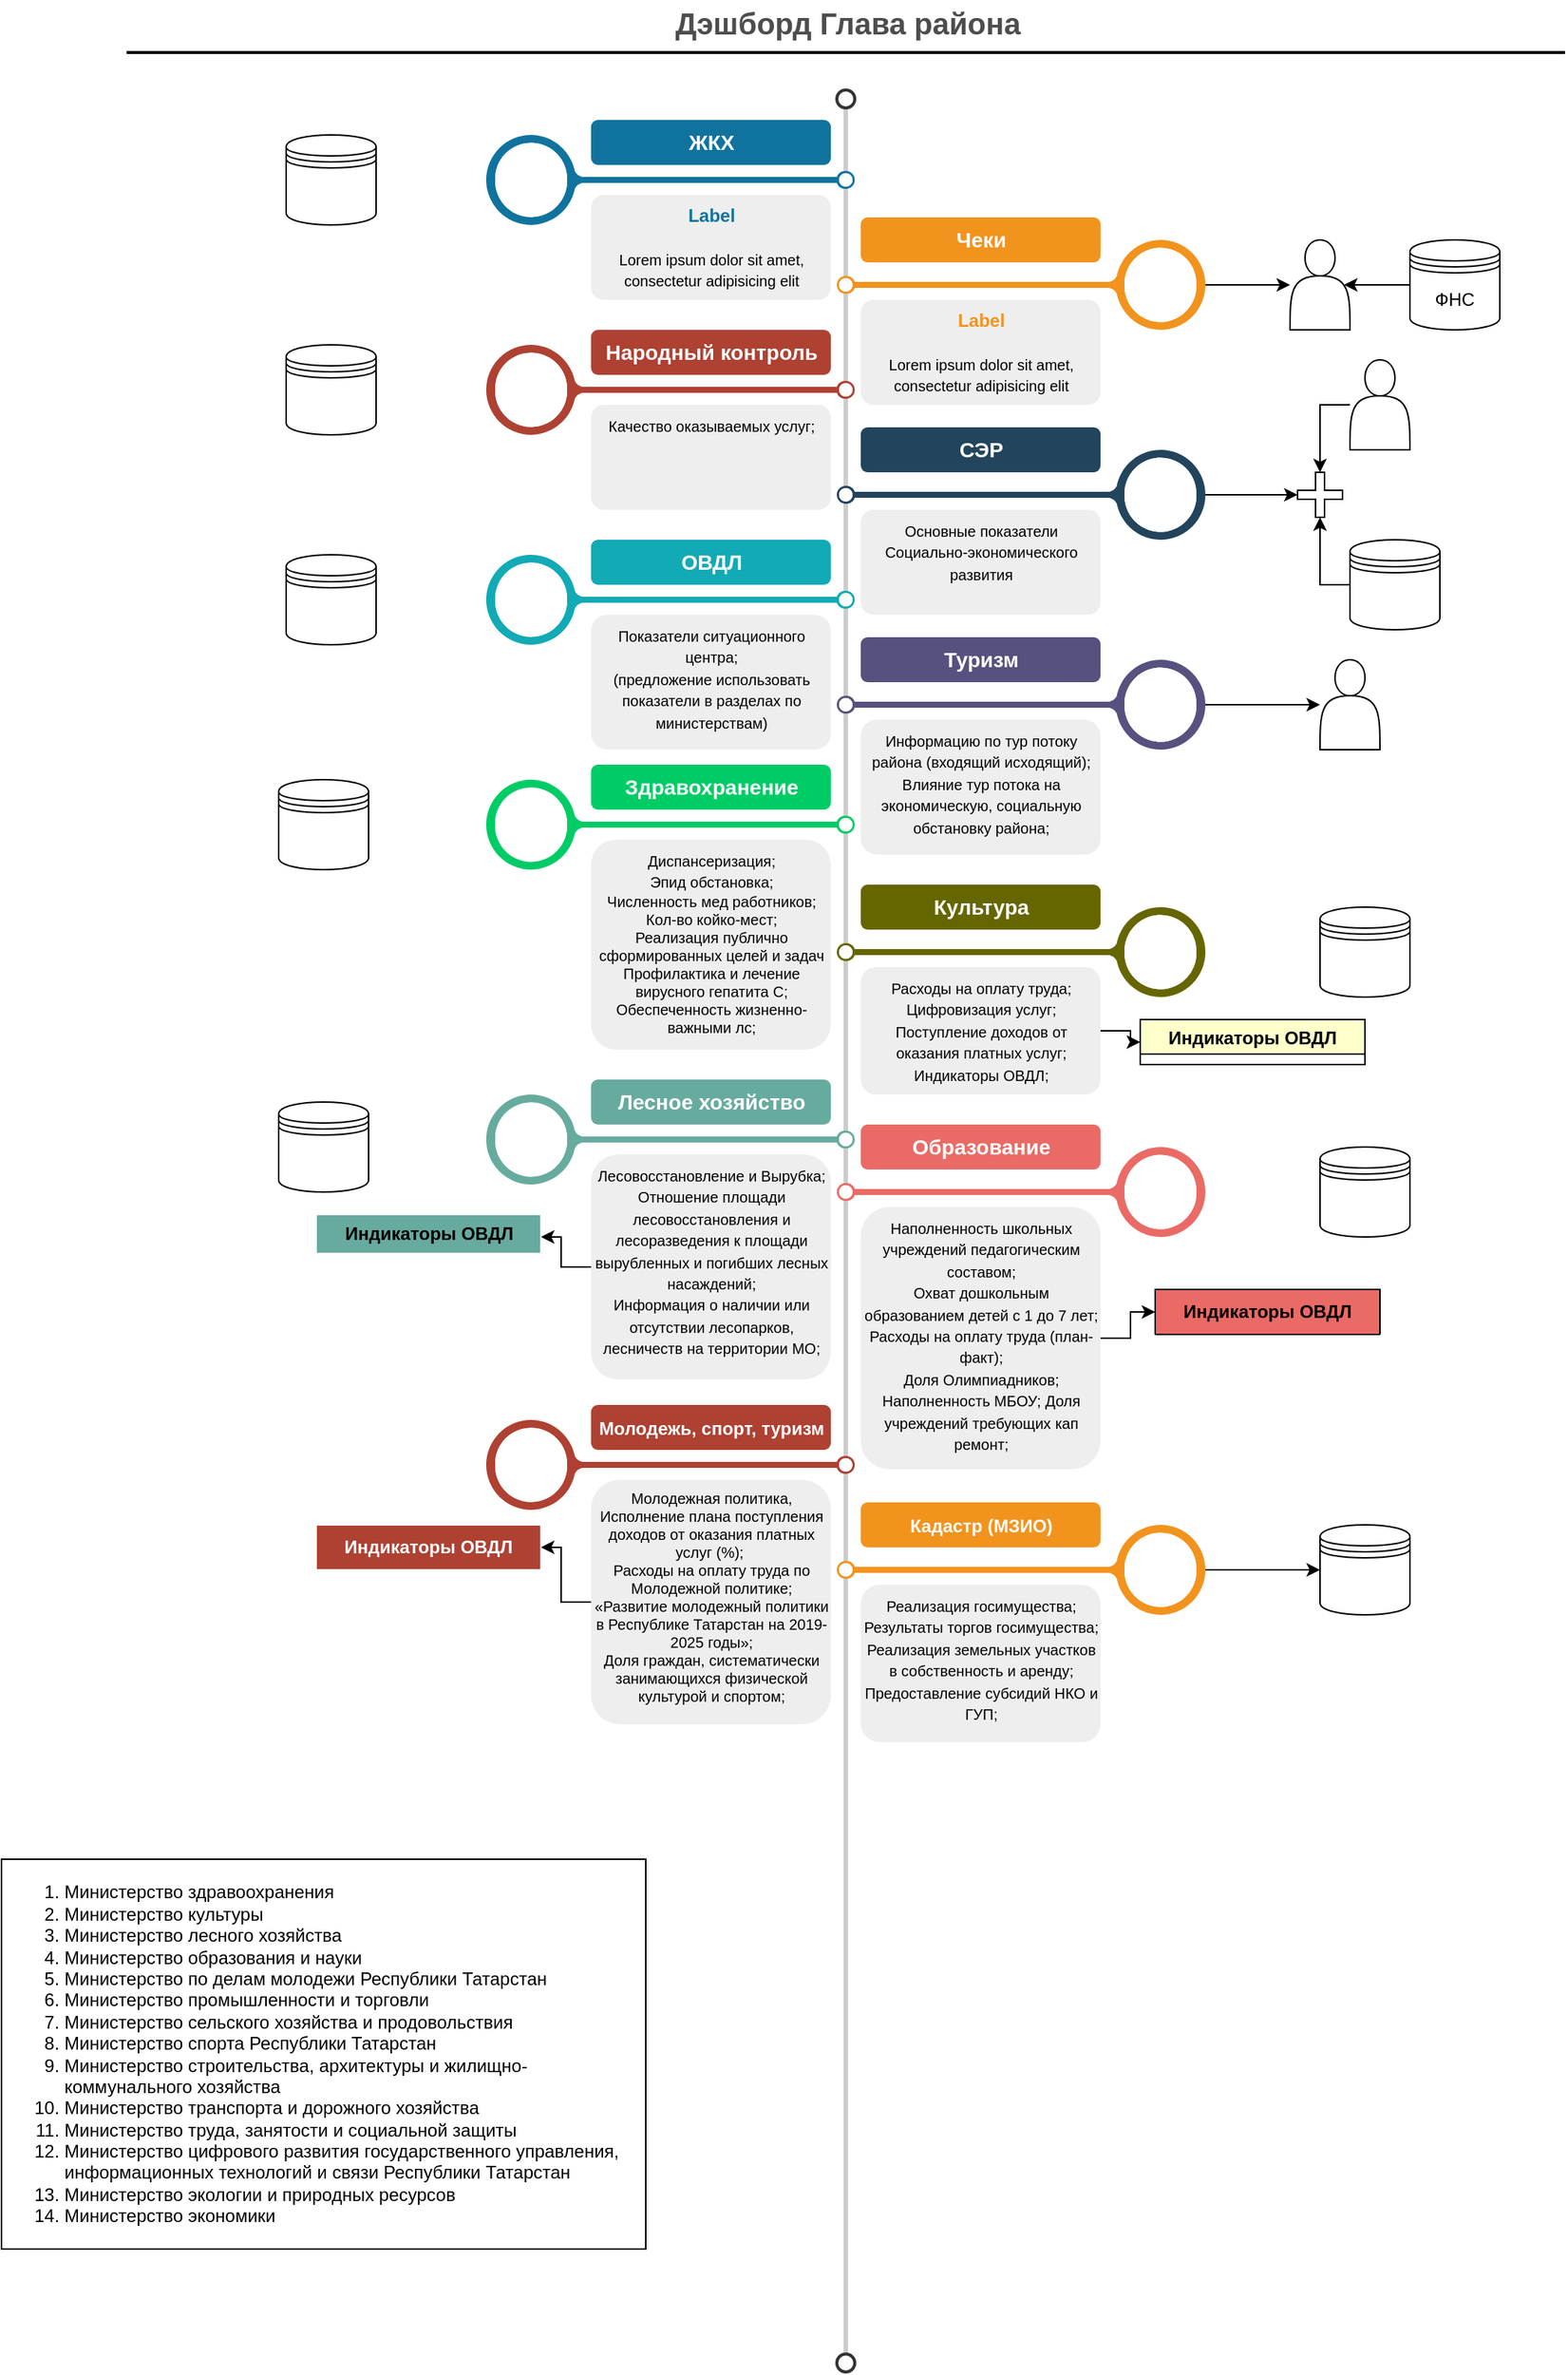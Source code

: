 <mxfile version="23.1.5" type="github">
  <diagram id="C2fSY1v2SiZeoUbDoYyL" name="Page-1">
    <mxGraphModel dx="1674" dy="780" grid="1" gridSize="10" guides="1" tooltips="1" connect="1" arrows="1" fold="1" page="1" pageScale="1" pageWidth="1169" pageHeight="827" math="0" shadow="0">
      <root>
        <mxCell id="0" />
        <mxCell id="1" parent="0" />
        <mxCell id="3ne1QswCM8ZiEu4GHsYG-31" value="Дэшборд Глава района" style="text;html=1;strokeColor=none;fillColor=none;align=center;verticalAlign=middle;whiteSpace=wrap;rounded=0;fontStyle=1;fontSize=20;fontColor=#4D4D4D;" parent="1" vertex="1">
          <mxGeometry x="189.5" y="50" width="790" height="30" as="geometry" />
        </mxCell>
        <mxCell id="3ne1QswCM8ZiEu4GHsYG-32" value="" style="line;strokeWidth=2;html=1;fontSize=20;fontColor=#4D4D4D;" parent="1" vertex="1">
          <mxGeometry x="103.5" y="80" width="960" height="10" as="geometry" />
        </mxCell>
        <mxCell id="QLNjNVSxcbgXZy6OQrdi-61" value="" style="endArrow=none;html=1;strokeWidth=3;strokeColor=#CCCCCC;labelBackgroundColor=none;fontSize=16;rounded=0;" parent="1" source="QLNjNVSxcbgXZy6OQrdi-62" target="QLNjNVSxcbgXZy6OQrdi-63" edge="1">
          <mxGeometry relative="1" as="geometry" />
        </mxCell>
        <mxCell id="QLNjNVSxcbgXZy6OQrdi-62" value="" style="ellipse;whiteSpace=wrap;html=1;aspect=fixed;shadow=0;fillColor=none;strokeColor=#333333;fontSize=16;align=center;strokeWidth=2;" parent="1" vertex="1">
          <mxGeometry x="577.5" y="110" width="12" height="12" as="geometry" />
        </mxCell>
        <mxCell id="QLNjNVSxcbgXZy6OQrdi-63" value="" style="ellipse;whiteSpace=wrap;html=1;aspect=fixed;shadow=0;fillColor=none;strokeColor=#333333;fontSize=16;align=center;strokeWidth=2;" parent="1" vertex="1">
          <mxGeometry x="577.5" y="1620" width="12" height="12" as="geometry" />
        </mxCell>
        <mxCell id="QLNjNVSxcbgXZy6OQrdi-64" value="" style="verticalLabelPosition=middle;verticalAlign=middle;html=1;shape=mxgraph.infographic.circularCallout2;dy=15;strokeColor=#10739E;labelPosition=center;align=center;fontColor=#10739E;fontStyle=1;fontSize=24;shadow=0;direction=north;" parent="1" vertex="1">
          <mxGeometry x="343.5" y="140" width="246" height="60" as="geometry" />
        </mxCell>
        <mxCell id="7rP-CeqJjFyxMtN8SH18-14" value="" style="edgeStyle=orthogonalEdgeStyle;rounded=0;orthogonalLoop=1;jettySize=auto;html=1;" parent="1" source="QLNjNVSxcbgXZy6OQrdi-65" target="7rP-CeqJjFyxMtN8SH18-13" edge="1">
          <mxGeometry relative="1" as="geometry" />
        </mxCell>
        <mxCell id="QLNjNVSxcbgXZy6OQrdi-65" value="" style="verticalLabelPosition=middle;verticalAlign=middle;html=1;shape=mxgraph.infographic.circularCallout2;dy=15;strokeColor=#F2931E;labelPosition=center;align=center;fontColor=#F2931E;fontStyle=1;fontSize=24;shadow=0;direction=north;flipH=1;" parent="1" vertex="1">
          <mxGeometry x="577.5" y="210" width="246" height="60" as="geometry" />
        </mxCell>
        <mxCell id="QLNjNVSxcbgXZy6OQrdi-66" value="" style="verticalLabelPosition=middle;verticalAlign=middle;html=1;shape=mxgraph.infographic.circularCallout2;dy=15;strokeColor=#AE4132;labelPosition=center;align=center;fontColor=#10739E;fontStyle=1;fontSize=24;shadow=0;direction=north;" parent="1" vertex="1">
          <mxGeometry x="343.5" y="280" width="246" height="60" as="geometry" />
        </mxCell>
        <mxCell id="7rP-CeqJjFyxMtN8SH18-23" value="" style="edgeStyle=orthogonalEdgeStyle;rounded=0;orthogonalLoop=1;jettySize=auto;html=1;" parent="1" source="QLNjNVSxcbgXZy6OQrdi-67" target="7rP-CeqJjFyxMtN8SH18-20" edge="1">
          <mxGeometry relative="1" as="geometry" />
        </mxCell>
        <mxCell id="QLNjNVSxcbgXZy6OQrdi-67" value="" style="verticalLabelPosition=middle;verticalAlign=middle;html=1;shape=mxgraph.infographic.circularCallout2;dy=15;strokeColor=#23445D;labelPosition=center;align=center;fontColor=#10739E;fontStyle=1;fontSize=24;shadow=0;direction=north;flipH=1;" parent="1" vertex="1">
          <mxGeometry x="577.5" y="350" width="246" height="60" as="geometry" />
        </mxCell>
        <mxCell id="QLNjNVSxcbgXZy6OQrdi-68" value="" style="verticalLabelPosition=middle;verticalAlign=middle;html=1;shape=mxgraph.infographic.circularCallout2;dy=15;strokeColor=#12AAB5;labelPosition=center;align=center;fontColor=#10739E;fontStyle=1;fontSize=24;shadow=0;direction=north;" parent="1" vertex="1">
          <mxGeometry x="343.5" y="420" width="246" height="60" as="geometry" />
        </mxCell>
        <mxCell id="7rP-CeqJjFyxMtN8SH18-6" value="" style="edgeStyle=orthogonalEdgeStyle;rounded=0;orthogonalLoop=1;jettySize=auto;html=1;" parent="1" source="QLNjNVSxcbgXZy6OQrdi-69" target="7rP-CeqJjFyxMtN8SH18-5" edge="1">
          <mxGeometry relative="1" as="geometry" />
        </mxCell>
        <mxCell id="QLNjNVSxcbgXZy6OQrdi-69" value="" style="verticalLabelPosition=middle;verticalAlign=middle;html=1;shape=mxgraph.infographic.circularCallout2;dy=15;strokeColor=#56517E;labelPosition=center;align=center;fontColor=#10739E;fontStyle=1;fontSize=24;shadow=0;direction=north;flipH=1;" parent="1" vertex="1">
          <mxGeometry x="577.5" y="490" width="246" height="60" as="geometry" />
        </mxCell>
        <mxCell id="QLNjNVSxcbgXZy6OQrdi-70" value="ЖКХ" style="fillColor=#10739E;strokecolor=none;rounded=1;fontColor=#FFFFFF;strokeColor=none;fontStyle=1;fontSize=14;whiteSpace=wrap;html=1;" parent="1" vertex="1">
          <mxGeometry x="413.5" y="130" width="160" height="30" as="geometry" />
        </mxCell>
        <mxCell id="QLNjNVSxcbgXZy6OQrdi-71" value="Чеки" style="fillColor=#F2931E;strokecolor=none;rounded=1;fontColor=#FFFFFF;strokeColor=none;fontStyle=1;fontSize=14;whiteSpace=wrap;html=1;" parent="1" vertex="1">
          <mxGeometry x="593.5" y="195" width="160" height="30" as="geometry" />
        </mxCell>
        <mxCell id="QLNjNVSxcbgXZy6OQrdi-72" value="Народный контроль" style="fillColor=#AE4132;strokecolor=none;rounded=1;fontColor=#FFFFFF;strokeColor=none;fontStyle=1;fontSize=14;whiteSpace=wrap;html=1;" parent="1" vertex="1">
          <mxGeometry x="413.5" y="270" width="160" height="30" as="geometry" />
        </mxCell>
        <mxCell id="QLNjNVSxcbgXZy6OQrdi-73" value="СЭР" style="fillColor=#23445D;strokecolor=none;rounded=1;fontColor=#FFFFFF;strokeColor=none;fontStyle=1;fontSize=14;whiteSpace=wrap;html=1;" parent="1" vertex="1">
          <mxGeometry x="593.5" y="335" width="160" height="30" as="geometry" />
        </mxCell>
        <mxCell id="QLNjNVSxcbgXZy6OQrdi-74" value="ОВДЛ" style="fillColor=#12AAB5;strokecolor=none;rounded=1;fontColor=#FFFFFF;strokeColor=none;fontStyle=1;fontSize=14;whiteSpace=wrap;html=1;" parent="1" vertex="1">
          <mxGeometry x="413.5" y="410" width="160" height="30" as="geometry" />
        </mxCell>
        <mxCell id="QLNjNVSxcbgXZy6OQrdi-75" value="Туризм" style="fillColor=#56517E;strokecolor=none;rounded=1;fontColor=#FFFFFF;strokeColor=none;fontStyle=1;fontSize=14;whiteSpace=wrap;html=1;" parent="1" vertex="1">
          <mxGeometry x="593.5" y="475" width="160" height="30" as="geometry" />
        </mxCell>
        <mxCell id="QLNjNVSxcbgXZy6OQrdi-76" value="&lt;font style=&quot;font-size: 10px&quot;&gt;&lt;font style=&quot;font-size: 12px&quot; color=&quot;#10739E&quot;&gt;&lt;b&gt;Label&lt;/b&gt;&lt;/font&gt;&lt;br&gt;&lt;br&gt;&lt;font size=&quot;1&quot;&gt;Lorem ipsum dolor sit amet, consectetur adipisicing elit&lt;/font&gt;&lt;/font&gt;" style="rounded=1;strokeColor=none;fillColor=#EEEEEE;align=center;arcSize=12;verticalAlign=top;whiteSpace=wrap;html=1;fontSize=12;" parent="1" vertex="1">
          <mxGeometry x="413.5" y="180" width="160" height="70" as="geometry" />
        </mxCell>
        <mxCell id="QLNjNVSxcbgXZy6OQrdi-77" value="&lt;font style=&quot;font-size: 10px&quot;&gt;&lt;font style=&quot;font-size: 12px&quot; color=&quot;#F2931E&quot;&gt;&lt;b&gt;Label&lt;/b&gt;&lt;/font&gt;&lt;br&gt;&lt;br&gt;&lt;font size=&quot;1&quot;&gt;Lorem ipsum dolor sit amet, consectetur adipisicing elit&lt;/font&gt;&lt;/font&gt;" style="rounded=1;strokeColor=none;fillColor=#EEEEEE;align=center;arcSize=12;verticalAlign=top;whiteSpace=wrap;html=1;fontSize=12;" parent="1" vertex="1">
          <mxGeometry x="593.5" y="250" width="160" height="70" as="geometry" />
        </mxCell>
        <mxCell id="QLNjNVSxcbgXZy6OQrdi-78" value="&lt;font style=&quot;font-size: 10px&quot;&gt;&lt;font size=&quot;1&quot;&gt;Качество оказываемых услуг;&lt;br&gt;&lt;/font&gt;&lt;/font&gt;" style="rounded=1;strokeColor=none;fillColor=#EEEEEE;align=center;arcSize=12;verticalAlign=top;whiteSpace=wrap;html=1;fontSize=12;" parent="1" vertex="1">
          <mxGeometry x="413.5" y="320" width="160" height="70" as="geometry" />
        </mxCell>
        <mxCell id="QLNjNVSxcbgXZy6OQrdi-79" value="&lt;font style=&quot;font-size: 10px&quot;&gt;Основные показатели Социально-экономического развития&lt;br&gt;&lt;/font&gt;" style="rounded=1;strokeColor=none;fillColor=#EEEEEE;align=center;arcSize=12;verticalAlign=top;whiteSpace=wrap;html=1;fontSize=12;" parent="1" vertex="1">
          <mxGeometry x="593.5" y="390" width="160" height="70" as="geometry" />
        </mxCell>
        <mxCell id="QLNjNVSxcbgXZy6OQrdi-80" value="&lt;span style=&quot;font-size: 10px;&quot;&gt;Показатели ситуационного центра;&lt;br&gt;(предложение использовать показатели в разделах по министерствам)&lt;br&gt;&lt;/span&gt;" style="rounded=1;strokeColor=none;fillColor=#EEEEEE;align=center;arcSize=12;verticalAlign=top;whiteSpace=wrap;html=1;fontSize=12;" parent="1" vertex="1">
          <mxGeometry x="413.5" y="460" width="160" height="90" as="geometry" />
        </mxCell>
        <mxCell id="QLNjNVSxcbgXZy6OQrdi-81" value="&lt;font style=&quot;&quot;&gt;&lt;font style=&quot;font-size: 10px;&quot; size=&quot;1&quot;&gt;Информацию по тур потоку района (входящий исходящий);&lt;br&gt;Влияние тур потока на экономическую, социальную обстановку района;&lt;br&gt;&lt;/font&gt;&lt;/font&gt;" style="rounded=1;strokeColor=none;fillColor=#EEEEEE;align=center;arcSize=12;verticalAlign=top;whiteSpace=wrap;html=1;fontSize=12;" parent="1" vertex="1">
          <mxGeometry x="593.5" y="530" width="160" height="90" as="geometry" />
        </mxCell>
        <mxCell id="QLNjNVSxcbgXZy6OQrdi-106" value="" style="verticalLabelPosition=middle;verticalAlign=middle;html=1;shape=mxgraph.infographic.circularCallout2;dy=15;strokeColor=#00CC66;labelPosition=center;align=center;fontColor=#10739E;fontStyle=1;fontSize=24;shadow=0;direction=north;" parent="1" vertex="1">
          <mxGeometry x="343.5" y="570" width="246" height="60" as="geometry" />
        </mxCell>
        <mxCell id="QLNjNVSxcbgXZy6OQrdi-107" value="Здравохранение" style="fillColor=#00CC66;strokecolor=none;rounded=1;fontColor=#FFFFFF;strokeColor=none;fontStyle=1;fontSize=14;whiteSpace=wrap;html=1;" parent="1" vertex="1">
          <mxGeometry x="413.5" y="560" width="160" height="30" as="geometry" />
        </mxCell>
        <mxCell id="QLNjNVSxcbgXZy6OQrdi-108" value="&lt;font style=&quot;font-size: 10px;&quot;&gt;Диспансеризация;&lt;br style=&quot;border-color: var(--border-color);&quot;&gt;&lt;span style=&quot;&quot;&gt;Эпид обстановка;&lt;/span&gt;&lt;br style=&quot;border-color: var(--border-color);&quot;&gt;&lt;div style=&quot;&quot;&gt;&lt;span style=&quot;background-color: initial;&quot;&gt;Численность мед работников;&lt;/span&gt;&lt;/div&gt;&lt;div style=&quot;&quot;&gt;Кол-во койко-мест;&lt;/div&gt;&lt;div style=&quot;&quot;&gt;Реализация публично сформированных целей и задач&lt;span style=&quot;background-color: initial;&quot;&gt;&lt;br&gt;&lt;/span&gt;&lt;/div&gt;&lt;div style=&quot;&quot;&gt;Профилактика и лечение вирусного гепатита С;&lt;/div&gt;&lt;div style=&quot;&quot;&gt;Обеспеченность жизненно-важными лс;&lt;/div&gt;&lt;/font&gt;" style="rounded=1;strokeColor=none;fillColor=#EEEEEE;align=center;arcSize=12;verticalAlign=top;whiteSpace=wrap;html=1;fontSize=12;" parent="1" vertex="1">
          <mxGeometry x="413.5" y="610" width="160" height="140" as="geometry" />
        </mxCell>
        <mxCell id="7rP-CeqJjFyxMtN8SH18-7" value="" style="edgeStyle=orthogonalEdgeStyle;rounded=0;orthogonalLoop=1;jettySize=auto;html=1;" parent="1" source="QLNjNVSxcbgXZy6OQrdi-109" target="7rP-CeqJjFyxMtN8SH18-4" edge="1">
          <mxGeometry relative="1" as="geometry" />
        </mxCell>
        <mxCell id="QLNjNVSxcbgXZy6OQrdi-109" value="" style="verticalLabelPosition=middle;verticalAlign=middle;html=1;shape=mxgraph.infographic.circularCallout2;dy=15;strokeColor=#F2931E;labelPosition=center;align=center;fontColor=#F2931E;fontStyle=1;fontSize=24;shadow=0;direction=north;flipH=1;" parent="1" vertex="1">
          <mxGeometry x="577.5" y="1067" width="246" height="60" as="geometry" />
        </mxCell>
        <mxCell id="QLNjNVSxcbgXZy6OQrdi-110" value="&lt;font style=&quot;font-size: 12px;&quot;&gt;Кадастр (МЗИО)&lt;/font&gt;" style="fillColor=#F2931E;strokecolor=none;rounded=1;fontColor=#FFFFFF;strokeColor=none;fontStyle=1;fontSize=14;whiteSpace=wrap;html=1;" parent="1" vertex="1">
          <mxGeometry x="593.5" y="1052" width="160" height="30" as="geometry" />
        </mxCell>
        <mxCell id="QLNjNVSxcbgXZy6OQrdi-111" value="&lt;span style=&quot;border-color: var(--border-color); font-size: 10px;&quot;&gt;Реализация госимущества;&lt;br&gt;Результаты торгов госимущества;&lt;br&gt;Реализация земельных участков в собственность и аренду;&lt;br&gt;Предоставление субсидий НКО и ГУП;&lt;br&gt;&lt;/span&gt;" style="rounded=1;strokeColor=none;fillColor=#EEEEEE;align=center;arcSize=12;verticalAlign=top;whiteSpace=wrap;html=1;fontSize=12;" parent="1" vertex="1">
          <mxGeometry x="593.5" y="1107" width="160" height="105" as="geometry" />
        </mxCell>
        <mxCell id="7rP-CeqJjFyxMtN8SH18-4" value="" style="shape=datastore;whiteSpace=wrap;html=1;" parent="1" vertex="1">
          <mxGeometry x="900" y="1067" width="60" height="60" as="geometry" />
        </mxCell>
        <mxCell id="7rP-CeqJjFyxMtN8SH18-5" value="" style="shape=actor;whiteSpace=wrap;html=1;" parent="1" vertex="1">
          <mxGeometry x="900" y="490" width="40" height="60" as="geometry" />
        </mxCell>
        <mxCell id="7rP-CeqJjFyxMtN8SH18-8" value="" style="shape=datastore;whiteSpace=wrap;html=1;" parent="1" vertex="1">
          <mxGeometry x="205" y="570" width="60" height="60" as="geometry" />
        </mxCell>
        <mxCell id="7rP-CeqJjFyxMtN8SH18-9" value="" style="shape=datastore;whiteSpace=wrap;html=1;" parent="1" vertex="1">
          <mxGeometry x="210" y="420" width="60" height="60" as="geometry" />
        </mxCell>
        <mxCell id="7rP-CeqJjFyxMtN8SH18-10" value="" style="shape=datastore;whiteSpace=wrap;html=1;" parent="1" vertex="1">
          <mxGeometry x="210" y="280" width="60" height="60" as="geometry" />
        </mxCell>
        <mxCell id="7rP-CeqJjFyxMtN8SH18-11" value="" style="shape=datastore;whiteSpace=wrap;html=1;" parent="1" vertex="1">
          <mxGeometry x="210" y="140" width="60" height="60" as="geometry" />
        </mxCell>
        <mxCell id="7rP-CeqJjFyxMtN8SH18-12" value="ФНС" style="shape=datastore;whiteSpace=wrap;html=1;" parent="1" vertex="1">
          <mxGeometry x="960" y="210" width="60" height="60" as="geometry" />
        </mxCell>
        <mxCell id="7rP-CeqJjFyxMtN8SH18-13" value="" style="shape=actor;whiteSpace=wrap;html=1;" parent="1" vertex="1">
          <mxGeometry x="880" y="210" width="40" height="60" as="geometry" />
        </mxCell>
        <mxCell id="7rP-CeqJjFyxMtN8SH18-22" value="" style="edgeStyle=orthogonalEdgeStyle;rounded=0;orthogonalLoop=1;jettySize=auto;html=1;" parent="1" source="7rP-CeqJjFyxMtN8SH18-16" target="7rP-CeqJjFyxMtN8SH18-20" edge="1">
          <mxGeometry relative="1" as="geometry" />
        </mxCell>
        <mxCell id="7rP-CeqJjFyxMtN8SH18-16" value="" style="shape=datastore;whiteSpace=wrap;html=1;" parent="1" vertex="1">
          <mxGeometry x="920" y="410" width="60" height="60" as="geometry" />
        </mxCell>
        <mxCell id="7rP-CeqJjFyxMtN8SH18-21" value="" style="edgeStyle=orthogonalEdgeStyle;rounded=0;orthogonalLoop=1;jettySize=auto;html=1;" parent="1" source="7rP-CeqJjFyxMtN8SH18-17" target="7rP-CeqJjFyxMtN8SH18-20" edge="1">
          <mxGeometry relative="1" as="geometry" />
        </mxCell>
        <mxCell id="7rP-CeqJjFyxMtN8SH18-17" value="" style="shape=actor;whiteSpace=wrap;html=1;" parent="1" vertex="1">
          <mxGeometry x="920" y="290" width="40" height="60" as="geometry" />
        </mxCell>
        <mxCell id="7rP-CeqJjFyxMtN8SH18-20" value="" style="shape=cross;whiteSpace=wrap;html=1;" parent="1" vertex="1">
          <mxGeometry x="885" y="365" width="30" height="30" as="geometry" />
        </mxCell>
        <UserObject label="&lt;div&gt;&lt;ol&gt;&lt;li&gt;Министерство здравоохранения&lt;/li&gt;&lt;li&gt;Министерство культуры&lt;/li&gt;&lt;li&gt;Министерство лесного хозяйства&lt;/li&gt;&lt;li&gt;Министерство образования и науки&lt;/li&gt;&lt;li&gt;Министерство по делам молодежи Республики Татарстан&lt;/li&gt;&lt;li&gt;Министерство промышленности и торговли&lt;/li&gt;&lt;li&gt;Министерство сельского хозяйства и продовольствия&lt;/li&gt;&lt;li&gt;Министерство спорта Республики Татарстан&lt;/li&gt;&lt;li&gt;Министерство строительства, архитектуры и жилищно-коммунального хозяйства&lt;/li&gt;&lt;li&gt;Министерство транспорта и дорожного хозяйства&lt;/li&gt;&lt;li&gt;Министерство труда, занятости и социальной защиты&lt;/li&gt;&lt;li&gt;Министерство цифрового развития государственного управления, информационных технологий и связи Республики Татарстан&lt;/li&gt;&lt;li&gt;Министерство экологии и природных ресурсов&lt;/li&gt;&lt;li&gt;Министерство экономики&lt;/li&gt;&lt;/ol&gt;&lt;/div&gt;" treeRoot="1" id="7rP-CeqJjFyxMtN8SH18-30">
          <mxCell style="whiteSpace=wrap;html=1;align=left;treeFolding=1;treeMoving=1;newEdgeStyle={&quot;edgeStyle&quot;:&quot;elbowEdgeStyle&quot;,&quot;startArrow&quot;:&quot;none&quot;,&quot;endArrow&quot;:&quot;none&quot;};" parent="1" vertex="1">
            <mxGeometry x="20" y="1290" width="430" height="260" as="geometry" />
          </mxCell>
        </UserObject>
        <mxCell id="7rP-CeqJjFyxMtN8SH18-37" value="" style="verticalLabelPosition=middle;verticalAlign=middle;html=1;shape=mxgraph.infographic.circularCallout2;dy=15;strokeColor=#666600;labelPosition=center;align=center;fontColor=#10739E;fontStyle=1;fontSize=24;shadow=0;direction=north;flipH=1;" parent="1" vertex="1">
          <mxGeometry x="577.5" y="655" width="246" height="60" as="geometry" />
        </mxCell>
        <mxCell id="7rP-CeqJjFyxMtN8SH18-38" value="Культура" style="fillColor=#666600;strokecolor=none;rounded=1;fontColor=#FFFFFF;strokeColor=none;fontStyle=1;fontSize=14;whiteSpace=wrap;html=1;" parent="1" vertex="1">
          <mxGeometry x="593.5" y="640" width="160" height="30" as="geometry" />
        </mxCell>
        <mxCell id="7rP-CeqJjFyxMtN8SH18-45" style="edgeStyle=orthogonalEdgeStyle;rounded=0;orthogonalLoop=1;jettySize=auto;html=1;" parent="1" source="7rP-CeqJjFyxMtN8SH18-39" target="7rP-CeqJjFyxMtN8SH18-41" edge="1">
          <mxGeometry relative="1" as="geometry" />
        </mxCell>
        <mxCell id="7rP-CeqJjFyxMtN8SH18-39" value="&lt;font style=&quot;font-size: 10px&quot;&gt;Расходы на оплату труда;&lt;br&gt;Цифровизация услуг;&lt;br&gt;Поступление доходов от оказания платных услуг;&lt;br&gt;Индикаторы ОВДЛ;&lt;br&gt;&lt;/font&gt;" style="rounded=1;strokeColor=none;fillColor=#EEEEEE;align=center;arcSize=12;verticalAlign=top;whiteSpace=wrap;html=1;fontSize=12;" parent="1" vertex="1">
          <mxGeometry x="593.5" y="695" width="160" height="85" as="geometry" />
        </mxCell>
        <mxCell id="7rP-CeqJjFyxMtN8SH18-53" value="" style="verticalLabelPosition=middle;verticalAlign=middle;html=1;shape=mxgraph.infographic.circularCallout2;dy=15;strokeColor=#67AB9F;labelPosition=center;align=center;fontColor=#10739E;fontStyle=1;fontSize=24;shadow=0;direction=north;" parent="1" vertex="1">
          <mxGeometry x="343.5" y="780" width="246" height="60" as="geometry" />
        </mxCell>
        <mxCell id="7rP-CeqJjFyxMtN8SH18-54" value="Лесное хозяйство" style="fillColor=#67AB9F;strokecolor=none;rounded=1;fontColor=#FFFFFF;strokeColor=none;fontStyle=1;fontSize=14;whiteSpace=wrap;html=1;" parent="1" vertex="1">
          <mxGeometry x="413.5" y="770" width="160" height="30" as="geometry" />
        </mxCell>
        <mxCell id="7rP-CeqJjFyxMtN8SH18-56" style="edgeStyle=orthogonalEdgeStyle;rounded=0;orthogonalLoop=1;jettySize=auto;html=1;" parent="1" source="7rP-CeqJjFyxMtN8SH18-55" target="7rP-CeqJjFyxMtN8SH18-49" edge="1">
          <mxGeometry relative="1" as="geometry" />
        </mxCell>
        <mxCell id="7rP-CeqJjFyxMtN8SH18-55" value="&lt;font style=&quot;&quot;&gt;&lt;font style=&quot;&quot; size=&quot;1&quot;&gt;Лесовосстановление и Вырубка;&lt;br&gt;Отношение площади лесовосстановления и лесоразведения к площади вырубленных и погибших лесных насаждений;&lt;br&gt;Информация о наличии или отсутствии лесопарков, лесничеств на территории МО;&lt;br&gt;&lt;/font&gt;&lt;/font&gt;" style="rounded=1;strokeColor=none;fillColor=#EEEEEE;align=center;arcSize=12;verticalAlign=top;whiteSpace=wrap;html=1;fontSize=12;" parent="1" vertex="1">
          <mxGeometry x="413.5" y="820" width="160" height="150" as="geometry" />
        </mxCell>
        <mxCell id="sbukM5SMqKLT1o0fI3T_-1" value="" style="verticalLabelPosition=middle;verticalAlign=middle;html=1;shape=mxgraph.infographic.circularCallout2;dy=15;strokeColor=#EA6B66;labelPosition=center;align=center;fontColor=#10739E;fontStyle=1;fontSize=24;shadow=0;direction=north;flipH=1;" vertex="1" parent="1">
          <mxGeometry x="577.5" y="815" width="246" height="60" as="geometry" />
        </mxCell>
        <mxCell id="sbukM5SMqKLT1o0fI3T_-2" value="Образование" style="fillColor=#EA6B66;strokecolor=none;rounded=1;fontColor=#FFFFFF;strokeColor=none;fontStyle=1;fontSize=14;whiteSpace=wrap;html=1;" vertex="1" parent="1">
          <mxGeometry x="593.5" y="800" width="160" height="30" as="geometry" />
        </mxCell>
        <mxCell id="sbukM5SMqKLT1o0fI3T_-8" style="edgeStyle=orthogonalEdgeStyle;rounded=0;orthogonalLoop=1;jettySize=auto;html=1;exitX=1;exitY=0.5;exitDx=0;exitDy=0;" edge="1" parent="1" source="sbukM5SMqKLT1o0fI3T_-3" target="sbukM5SMqKLT1o0fI3T_-4">
          <mxGeometry relative="1" as="geometry" />
        </mxCell>
        <mxCell id="sbukM5SMqKLT1o0fI3T_-3" value="&lt;font style=&quot;&quot;&gt;&lt;span style=&quot;font-size: 10px;&quot;&gt;Наполненность школьных учреждений педагогическим составом; &lt;br&gt;Охват дошкольным образованием детей с 1 до 7 лет; Расходы на оплату труда (план-факт); &lt;br&gt;Доля Олимпиадников;&lt;br&gt;Наполненность МБОУ; Доля учреждений требующих кап ремонт;&lt;/span&gt;&lt;br&gt;&lt;/font&gt;" style="rounded=1;strokeColor=none;fillColor=#EEEEEE;align=center;arcSize=12;verticalAlign=top;whiteSpace=wrap;html=1;fontSize=12;" vertex="1" parent="1">
          <mxGeometry x="593.5" y="855" width="160" height="175" as="geometry" />
        </mxCell>
        <mxCell id="sbukM5SMqKLT1o0fI3T_-4" value="&lt;b&gt;Индикаторы ОВДЛ&lt;/b&gt;" style="swimlane;fontStyle=0;childLayout=stackLayout;horizontal=1;startSize=30;horizontalStack=0;resizeParent=1;resizeParentMax=0;resizeLast=0;collapsible=1;marginBottom=0;whiteSpace=wrap;html=1;fillColor=#EA6B66;" vertex="1" collapsed="1" parent="1">
          <mxGeometry x="790" y="910" width="150" height="30" as="geometry">
            <mxRectangle x="775" y="910" width="430" height="1120" as="alternateBounds" />
          </mxGeometry>
        </mxCell>
        <mxCell id="sbukM5SMqKLT1o0fI3T_-5" value="&lt;div&gt;&lt;ol&gt;&lt;li&gt;Доля граждан, прошедших обучение по дополнительным профессиональным программам и программам профессионального обучения (по отрасли &quot;Образование&quot;) в общей численности рабочей силы&lt;/li&gt;&lt;li&gt;Доля детей в возрасте от 5 до 18 лет, охваченных дополнительным образованием&lt;/li&gt;&lt;li&gt;Доля детей в возрасте от 5 до 18 лет, охваченных услугами дополнительного образования&lt;/li&gt;&lt;li&gt;Доля детей и молодежи в возрасте от 7 до 35 лет, у которых выявлены выдающиеся способности и таланты&lt;/li&gt;&lt;li&gt;Доля заданий в электронной форме для учащихся, проверяемых с использованием технологий автоматизированной проверки&lt;/li&gt;&lt;li&gt;Доля населения в возрасте 15–21 год, охваченного образованием&lt;/li&gt;&lt;li&gt;Доля образовательных организаций, использующих сервисы федеральной информационно-сервисной платформы цифровой образовательной среды при реализации программ основного общего образования&lt;/li&gt;&lt;li&gt;Доля обучающихся, для которых созданы равные условия получения качественного образования вне зависимости от места их нахождения посредством предоставления доступа к федеральной информационно-сервисной платформе цифровой образовательной среды&lt;/li&gt;&lt;li&gt;Доля обучающихся по образовательным программам основного и среднего общего образования, охваченных мероприятиями, направленными на раннюю профессиональную ориентацию, в том числе в рамках программы &quot;Билет в будущее&quot;&lt;/li&gt;&lt;li&gt;Доля общеобразовательных организаций, оснащённых в целях внедрения цифровой образовательной среды&lt;/li&gt;&lt;li&gt;Доля педагогических работников, использующих сервисы федеральной информационно-сервисной платформы цифровой образовательной среды&lt;/li&gt;&lt;li&gt;Доля педагогических работников общеобразовательных организаций, прошедших повышение квалификации, в том числе в центрах непрерывного повышения профессионального мастерства&lt;/li&gt;&lt;li&gt;Доля педагогических работников, получивших возможность использования верифицированного цифрового образовательного контента и цифровых образовательных сервисов&lt;/li&gt;&lt;li&gt;Доля рабочей силы, имеющей профессиональное образование, в возрасте 22 лет и старше&lt;/li&gt;&lt;li&gt;Доля учащихся, имеющих возможность бесплатного доступа к верифицированному цифровому образовательному контенту и сервисам для самостоятельной подготовки&lt;/li&gt;&lt;li&gt;Доля учащихся, которым предложены рекомендации по повышению качества обучения и формированию индивидуальных траекторий с использованием данных цифрового портфолио учащегося&lt;/li&gt;&lt;li&gt;Доля учащихся, по которым осуществляется ведение цифрового профиля&lt;/li&gt;&lt;li&gt;Доступность дошкольного образования для детей в возрасте от 1,5 до 3 лет&lt;/li&gt;&lt;li&gt;Доступность дошкольного образования для детей в возрастной группе от 2 месяцев до 8 лет&lt;/li&gt;&lt;li&gt;Количество дополнительно созданных мест с целью обеспечения дошкольным образованием детей в возрасте от 1,5 до 3 лет в текущем календарном году&lt;/li&gt;&lt;li&gt;Количество работников сферы образования, прошедших повышение квалификации и переподготовку по вопросам воспитательной работы на базе образовательных организаций высшего образования за счет средств консолидированного бюджета субъекта&lt;/li&gt;&lt;li&gt;Количество сформированных центров казачьей культуры и/или кадетского образования&lt;/li&gt;&lt;li&gt;Охват детей деятельностью региональных центров выявления, поддержки и развития способностей и талантов у детей и молодежи, технопарков «Кванториум» и центров «IТ-куб»&lt;/li&gt;&lt;li&gt;Число участников всероссийских и межрегиональных мероприятий в рамках федерального проекта &quot;Патриотическое воспитание граждан РФ&quot;, включенного в состав национального проекта «Образование»&lt;/li&gt;&lt;li&gt;Эффективность системы выявления, поддержки и развития способностей и талантов у детей и молодежи&lt;/li&gt;&lt;/ol&gt;&lt;/div&gt;" style="text;strokeColor=none;fillColor=#FF7371;align=left;verticalAlign=middle;spacingLeft=4;spacingRight=4;overflow=hidden;points=[[0,0.5],[1,0.5]];portConstraint=eastwest;rotatable=0;whiteSpace=wrap;html=1;" vertex="1" parent="sbukM5SMqKLT1o0fI3T_-4">
          <mxGeometry y="30" width="430" height="1090" as="geometry" />
        </mxCell>
        <mxCell id="7rP-CeqJjFyxMtN8SH18-41" value="Индикаторы ОВДЛ" style="swimlane;fillColor=#FFFFCC;" parent="1" vertex="1" collapsed="1">
          <mxGeometry x="780" y="730" width="150" height="30" as="geometry">
            <mxRectangle x="780" y="730" width="1800" height="330" as="alternateBounds" />
          </mxGeometry>
        </mxCell>
        <mxCell id="7rP-CeqJjFyxMtN8SH18-43" value="&lt;div&gt;&lt;ol&gt;&lt;li&gt;Количество граждан, принимающих участие в добровольческой деятельности, получивших государственную поддержку в форме субсидий бюджетным учреждениям&lt;/li&gt;&lt;li&gt;Количество грантов и стипендий, врученных молодым авторам и исполнителям за счет средств консолидированного бюджета субъекта&lt;/li&gt;&lt;li&gt;Количество образовательных организаций высшего образования всех форм собственности и ведомственной принадлежности, в которых внедрены рабочие программы воспитания и календарные планы воспитательной работы&lt;/li&gt;&lt;li&gt;Количество образовательных организаций общего и среднего профессионального образования всех форм собственности и ведомственной принадлежности, в которых внедрены рабочие программы воспитания и календарные планы воспитательной работы&lt;/li&gt;&lt;li&gt;Количество организаций культуры, получивших современное оборудование, нарастающим итогом&lt;/li&gt;&lt;li&gt;Количество поддержанных творческих инициатив и проектов&lt;/li&gt;&lt;li&gt;Количество работников сферы культуры, прошедших повышение квалификации&lt;/li&gt;&lt;li&gt;Количество реализуемых проектов, в том числе в рамках грантовой поддержки некоммерческим организациям, направленных на укрепление российской гражданской идентичности на основе духовно-нравственных и культурных ценностей народов РФ за счет средств консолидированного бюджета субъекта&lt;/li&gt;&lt;li&gt;Количество созданных (реконструированных) и капитально отремонтированных объектов организации культуры, нарастающим итогом&lt;/li&gt;&lt;li&gt;Количество специалистов сферы культуры, повысивших квалификацию на базе Центров непрерывного образования и повышения квалификации творческих и управленческих кадров в сфере культуры (чел.), нарастающим итогом&lt;/li&gt;&lt;li&gt;Условия для воспитания гармонично развитой и социально ответственной личности (базовое значение - 2020 год)&lt;/li&gt;&lt;li&gt;Число обучающихся образовательных организаций (общего и среднего профессионального образования), охваченных программами воспитания&lt;/li&gt;&lt;li&gt;Число посетителей всероссийских, международных и межрегиональных творческих проектов в области музыкального, театрального и изобразительного искусства за счет средств консолидированного бюджета субъекта&lt;/li&gt;&lt;li&gt;Число посетителей мероприятий некоммерческих организаций, направленных на укрепление российской гражданской идентичности на основе духовно-нравственных и культурных ценностей народов РФ за счет средств консолидированного бюджета субъекта&lt;/li&gt;&lt;li&gt;Число посещений культурных мероприятий&lt;/li&gt;&lt;li&gt;Число участников культурно-просветительских программ для школьников за счет средств регионального бюджета субъекта&lt;/li&gt;&lt;li&gt;Число участников межведомственного проекта «Культура для школьников»&lt;/li&gt;&lt;li&gt;Число участников мероприятий, направленных на укрепление общероссийского гражданского единства за счет консолидированного бюджета субъекта&lt;/li&gt;&lt;/ol&gt;&lt;/div&gt;" style="text;html=1;align=left;verticalAlign=middle;resizable=0;points=[];autosize=1;strokeColor=none;fillColor=#FFFFCC;" parent="7rP-CeqJjFyxMtN8SH18-41" vertex="1">
          <mxGeometry y="27" width="1790" height="300" as="geometry" />
        </mxCell>
        <mxCell id="7rP-CeqJjFyxMtN8SH18-49" value="&lt;b&gt;Индикаторы ОВДЛ&lt;/b&gt;" style="swimlane;fontStyle=0;childLayout=stackLayout;horizontal=1;startSize=26;fillColor=#67AB9F;horizontalStack=0;resizeParent=1;resizeParentMax=0;resizeLast=0;collapsible=1;marginBottom=0;html=1;strokeColor=#FFFFFF;" parent="1" vertex="1" collapsed="1">
          <mxGeometry x="230" y="860" width="150" height="30" as="geometry">
            <mxRectangle x="230" y="850" width="480" height="200" as="alternateBounds" />
          </mxGeometry>
        </mxCell>
        <mxCell id="7rP-CeqJjFyxMtN8SH18-50" value="&lt;ol style=&quot;border-color: var(--border-color);&quot;&gt;&lt;li style=&quot;border-color: var(--border-color);&quot;&gt;Запас семян лесных растений для лесовостановления и лесоразведения, кг&lt;/li&gt;&lt;li style=&quot;border-color: var(--border-color);&quot;&gt;Количество выращенного посадочного материала лесных растений, тысяч штук&lt;/li&gt;&lt;li style=&quot;border-color: var(--border-color);&quot;&gt;Количество населения, вовлеченного в мероприятия по воспроизводству лесов и лесоразведению&lt;/li&gt;&lt;li style=&quot;border-color: var(--border-color);&quot;&gt;Отношение площади лесовосстановления и лесоразведения к площади вырубленных и погибших лесных насаждений&lt;/li&gt;&lt;li style=&quot;border-color: var(--border-color);&quot;&gt;Площадь лесовостановления и лесоразведения, гектар&lt;/li&gt;&lt;li style=&quot;border-color: var(--border-color);&quot;&gt;Площадь погибших лесных насаждений, гектар&lt;/li&gt;&lt;/ol&gt;" style="text;strokeColor=none;fillColor=#67AB9F;align=left;verticalAlign=top;spacingLeft=4;spacingRight=4;overflow=hidden;rotatable=0;points=[[0,0.5],[1,0.5]];portConstraint=eastwest;whiteSpace=wrap;html=1;" parent="7rP-CeqJjFyxMtN8SH18-49" vertex="1">
          <mxGeometry y="26" width="480" height="174" as="geometry" />
        </mxCell>
        <mxCell id="sbukM5SMqKLT1o0fI3T_-9" style="edgeStyle=orthogonalEdgeStyle;rounded=0;orthogonalLoop=1;jettySize=auto;html=1;entryX=0.9;entryY=0.5;entryDx=0;entryDy=0;entryPerimeter=0;" edge="1" parent="1" source="7rP-CeqJjFyxMtN8SH18-12" target="7rP-CeqJjFyxMtN8SH18-13">
          <mxGeometry relative="1" as="geometry" />
        </mxCell>
        <mxCell id="sbukM5SMqKLT1o0fI3T_-10" value="" style="shape=datastore;whiteSpace=wrap;html=1;" vertex="1" parent="1">
          <mxGeometry x="205" y="785" width="60" height="60" as="geometry" />
        </mxCell>
        <mxCell id="sbukM5SMqKLT1o0fI3T_-11" value="" style="shape=datastore;whiteSpace=wrap;html=1;" vertex="1" parent="1">
          <mxGeometry x="900" y="655" width="60" height="60" as="geometry" />
        </mxCell>
        <mxCell id="sbukM5SMqKLT1o0fI3T_-12" value="" style="shape=datastore;whiteSpace=wrap;html=1;" vertex="1" parent="1">
          <mxGeometry x="900" y="815" width="60" height="60" as="geometry" />
        </mxCell>
        <mxCell id="sbukM5SMqKLT1o0fI3T_-13" value="" style="verticalLabelPosition=middle;verticalAlign=middle;html=1;shape=mxgraph.infographic.circularCallout2;dy=15;strokeColor=#AE4132;labelPosition=center;align=center;fontColor=#10739E;fontStyle=1;fontSize=24;shadow=0;direction=north;" vertex="1" parent="1">
          <mxGeometry x="343.5" y="997" width="246" height="60" as="geometry" />
        </mxCell>
        <mxCell id="sbukM5SMqKLT1o0fI3T_-14" value="&lt;font style=&quot;font-size: 12px;&quot;&gt;Молодежь, спорт, туризм&lt;/font&gt;" style="fillColor=#AE4132;strokecolor=none;rounded=1;fontColor=#FFFFFF;strokeColor=none;fontStyle=1;fontSize=14;whiteSpace=wrap;html=1;" vertex="1" parent="1">
          <mxGeometry x="413.5" y="987" width="160" height="30" as="geometry" />
        </mxCell>
        <mxCell id="sbukM5SMqKLT1o0fI3T_-20" style="edgeStyle=orthogonalEdgeStyle;rounded=0;orthogonalLoop=1;jettySize=auto;html=1;" edge="1" parent="1" source="sbukM5SMqKLT1o0fI3T_-15" target="sbukM5SMqKLT1o0fI3T_-16">
          <mxGeometry relative="1" as="geometry" />
        </mxCell>
        <mxCell id="sbukM5SMqKLT1o0fI3T_-15" value="&lt;font style=&quot;&quot;&gt;&lt;font style=&quot;&quot; size=&quot;1&quot;&gt;&lt;div style=&quot;font-size: 10px;&quot;&gt;&lt;span style=&quot;background-color: initial;&quot;&gt;Молодежная политика, Исполнение плана поступления доходов от оказания платных услуг (%);&amp;nbsp;&lt;/span&gt;&lt;/div&gt;&lt;div style=&quot;&quot;&gt;&lt;span style=&quot;background-color: initial;&quot;&gt;Расходы на оплату труда по Молодежной политике;&lt;br&gt;«Развитие молодежный политики в Республике Татарстан на 2019-2025 годы»;&lt;br&gt;&lt;/span&gt;&lt;/div&gt;&lt;div style=&quot;&quot;&gt;&lt;span style=&quot;background-color: initial;&quot;&gt;&lt;div&gt;Доля граждан, систематически занимающихся физической культурой и спортом;&lt;/div&gt;&lt;/span&gt;&lt;/div&gt;&lt;/font&gt;&lt;/font&gt;" style="rounded=1;strokeColor=none;fillColor=#EEEEEE;align=center;arcSize=12;verticalAlign=top;whiteSpace=wrap;html=1;fontSize=12;" vertex="1" parent="1">
          <mxGeometry x="413.5" y="1037" width="160" height="163" as="geometry" />
        </mxCell>
        <mxCell id="sbukM5SMqKLT1o0fI3T_-16" value="&lt;b&gt;&lt;font color=&quot;#ffffff&quot;&gt;Индикаторы ОВДЛ&lt;/font&gt;&lt;/b&gt;" style="swimlane;fontStyle=0;childLayout=stackLayout;horizontal=1;startSize=30;horizontalStack=0;resizeParent=1;resizeParentMax=0;resizeLast=0;collapsible=1;marginBottom=0;whiteSpace=wrap;html=1;fillColor=#AE4132;strokeColor=#FFFFFF;" vertex="1" collapsed="1" parent="1">
          <mxGeometry x="230" y="1067" width="150" height="30" as="geometry">
            <mxRectangle x="230" y="1067" width="390" height="270" as="alternateBounds" />
          </mxGeometry>
        </mxCell>
        <mxCell id="sbukM5SMqKLT1o0fI3T_-17" value="&lt;div&gt;&lt;ol&gt;&lt;li&gt;&lt;font color=&quot;#ffffff&quot;&gt;Доля граждан, вовлеченных центрами (сообществами, объединениями) поддержки добровольчества (волонтерства) на базе образовательных организаций, некоммерческих организаций, государственных и муниципальных учреждений в добровольческую (волонтерскую) деятельность&lt;/font&gt;&lt;/li&gt;&lt;li&gt;&lt;font color=&quot;#ffffff&quot;&gt;Доля граждан, занимающихся добровольческой (волонтерской) деятельностью&lt;/font&gt;&lt;/li&gt;&lt;li&gt;&lt;font color=&quot;#ffffff&quot;&gt;Количество реализуемых проектов, в том числе в рамках грантового конкурса молодежных инициатив за счет средств консолидированного бюджета субъекта&lt;/font&gt;&lt;/li&gt;&lt;li&gt;&lt;font color=&quot;#ffffff&quot;&gt;Число молодежи, задействованной в мероприятиях по вовлечению в творческую деятельность&lt;/font&gt;&lt;/li&gt;&lt;li&gt;&lt;font color=&quot;#ffffff&quot;&gt;Число молодежи, принявшей участие в мероприятиях патриотической направленности&lt;/font&gt;&lt;/li&gt;&lt;/ol&gt;&lt;/div&gt;" style="text;strokeColor=#FFFFFF;fillColor=#AE4132;align=left;verticalAlign=middle;spacingLeft=4;spacingRight=4;overflow=hidden;points=[[0,0.5],[1,0.5]];portConstraint=eastwest;rotatable=0;whiteSpace=wrap;html=1;" vertex="1" parent="sbukM5SMqKLT1o0fI3T_-16">
          <mxGeometry y="30" width="390" height="240" as="geometry" />
        </mxCell>
      </root>
    </mxGraphModel>
  </diagram>
</mxfile>
